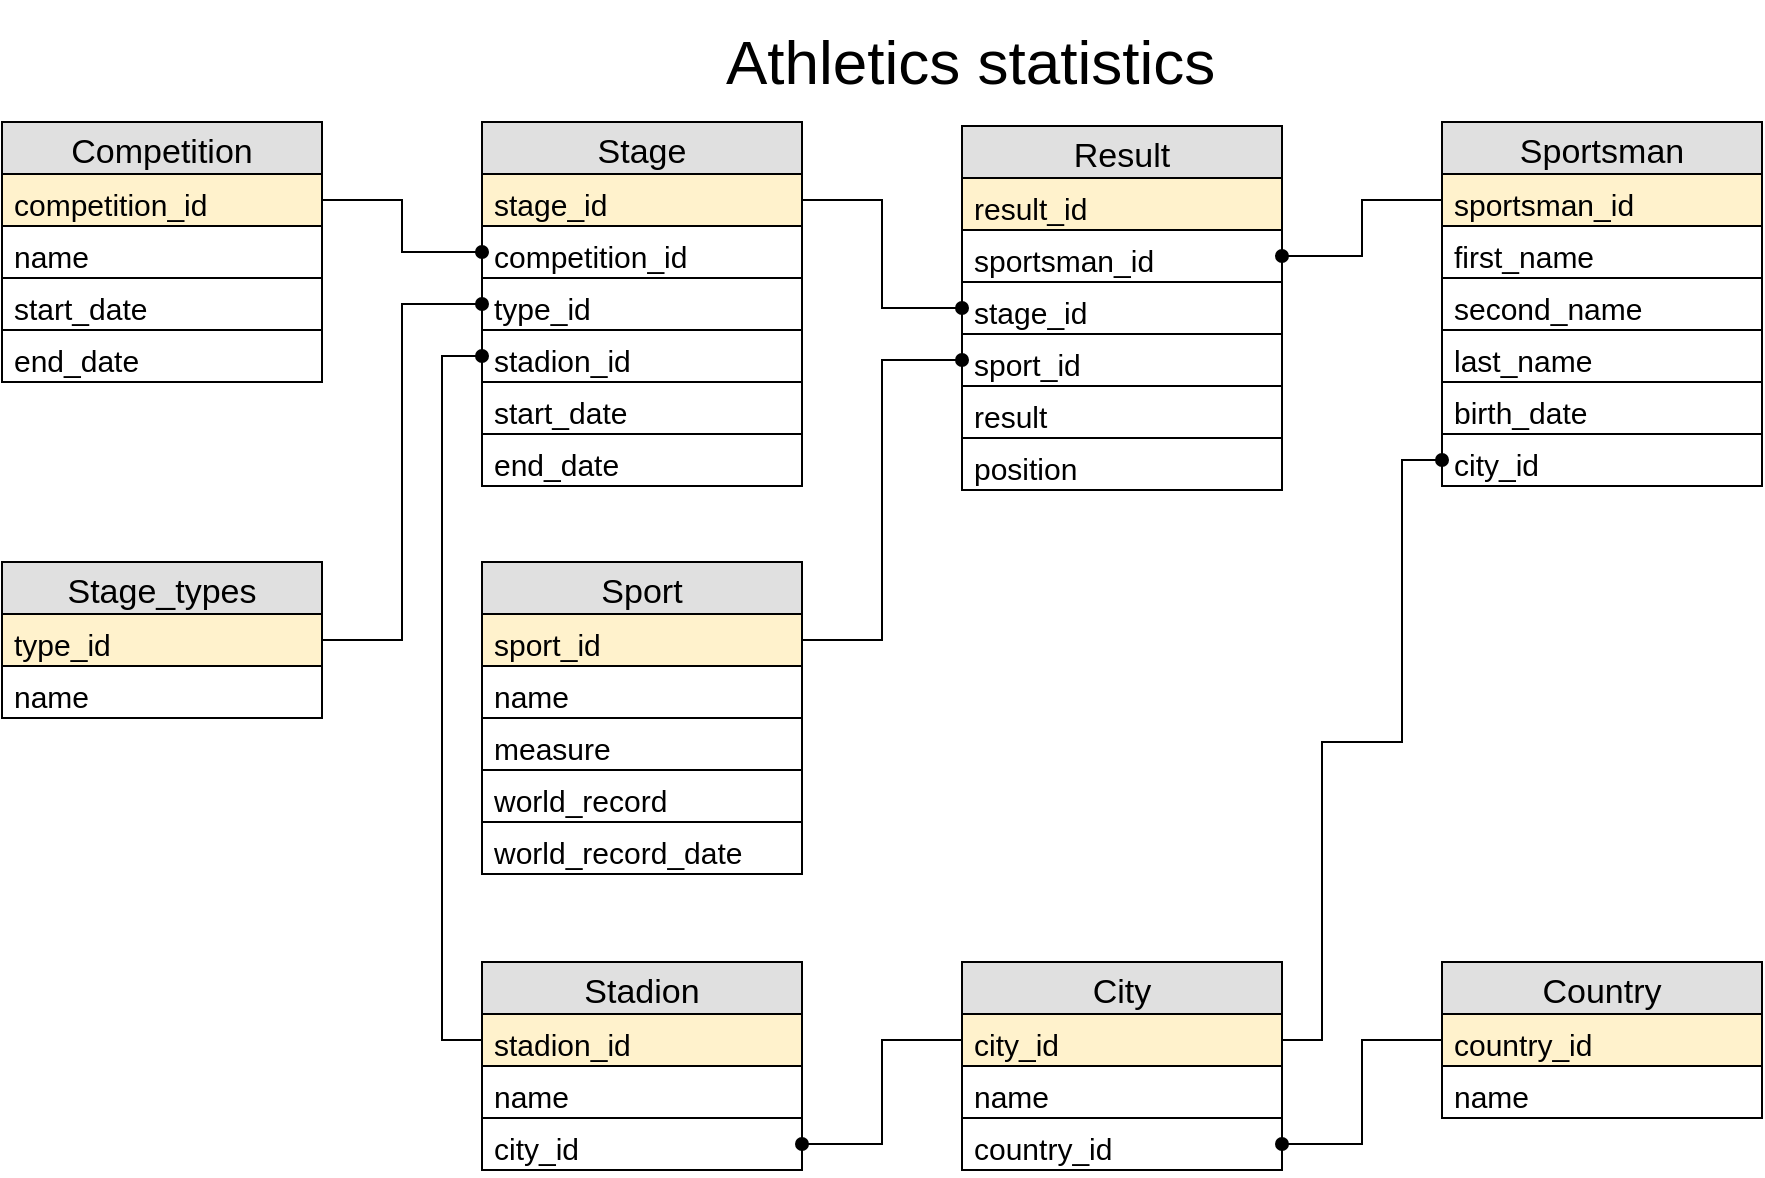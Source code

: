 <mxfile pages="1" version="11.2.9" type="github"><diagram name="Page-1" id="e56a1550-8fbb-45ad-956c-1786394a9013"><mxGraphModel dx="2032" dy="648" grid="1" gridSize="10" guides="1" tooltips="1" connect="1" arrows="1" fold="1" page="1" pageScale="1" pageWidth="1100" pageHeight="850" background="#ffffff" math="0" shadow="0"><root><mxCell id="0"/><mxCell id="1" parent="0"/><mxCell id="RrSWEWeavy6OYrx4xrDz-50" style="edgeStyle=orthogonalEdgeStyle;rounded=0;orthogonalLoop=1;jettySize=auto;html=1;exitX=0;exitY=0.5;exitDx=0;exitDy=0;fontSize=15;endArrow=oval;endFill=1;" parent="1" source="cB-ikfxc_nLtWdnZjJPT-25" edge="1"><mxGeometry relative="1" as="geometry"><mxPoint x="-271" y="159" as="sourcePoint"/></mxGeometry></mxCell><mxCell id="RrSWEWeavy6OYrx4xrDz-54" value="Athletics statistics" style="rounded=0;whiteSpace=wrap;html=1;shadow=0;glass=0;comic=0;strokeColor=#000000;strokeWidth=1;fillColor=none;fontSize=31;opacity=0;align=left;" parent="1" vertex="1"><mxGeometry x="-720" y="20" width="260" height="60" as="geometry"/></mxCell><mxCell id="cB-ikfxc_nLtWdnZjJPT-6" value="Stadion" style="swimlane;fontStyle=0;childLayout=stackLayout;horizontal=1;startSize=26;fillColor=#e0e0e0;horizontalStack=0;resizeParent=1;resizeParentMax=0;resizeLast=0;collapsible=1;marginBottom=0;swimlaneFillColor=#ffffff;align=center;fontSize=17;strokeColor=#000000;" vertex="1" parent="1"><mxGeometry x="-840" y="500" width="160" height="104" as="geometry"/></mxCell><mxCell id="cB-ikfxc_nLtWdnZjJPT-7" value="stadion_id" style="text;strokeColor=#000000;fillColor=#fff2cc;spacingLeft=4;spacingRight=4;overflow=hidden;rotatable=0;points=[[0,0.5],[1,0.5]];portConstraint=eastwest;fontSize=15;" vertex="1" parent="cB-ikfxc_nLtWdnZjJPT-6"><mxGeometry y="26" width="160" height="26" as="geometry"/></mxCell><mxCell id="cB-ikfxc_nLtWdnZjJPT-10" value="name" style="text;strokeColor=#000000;fillColor=none;spacingLeft=4;spacingRight=4;overflow=hidden;rotatable=0;points=[[0,0.5],[1,0.5]];portConstraint=eastwest;fontSize=15;" vertex="1" parent="cB-ikfxc_nLtWdnZjJPT-6"><mxGeometry y="52" width="160" height="26" as="geometry"/></mxCell><mxCell id="cB-ikfxc_nLtWdnZjJPT-11" value="city_id" style="text;strokeColor=#000000;fillColor=none;spacingLeft=4;spacingRight=4;overflow=hidden;rotatable=0;points=[[0,0.5],[1,0.5]];portConstraint=eastwest;fontSize=15;" vertex="1" parent="cB-ikfxc_nLtWdnZjJPT-6"><mxGeometry y="78" width="160" height="26" as="geometry"/></mxCell><mxCell id="cB-ikfxc_nLtWdnZjJPT-12" value="City" style="swimlane;fontStyle=0;childLayout=stackLayout;horizontal=1;startSize=26;fillColor=#e0e0e0;horizontalStack=0;resizeParent=1;resizeParentMax=0;resizeLast=0;collapsible=1;marginBottom=0;swimlaneFillColor=#ffffff;align=center;fontSize=17;strokeColor=#000000;" vertex="1" parent="1"><mxGeometry x="-600" y="500" width="160" height="104" as="geometry"/></mxCell><mxCell id="cB-ikfxc_nLtWdnZjJPT-13" value="city_id" style="text;strokeColor=#000000;fillColor=#fff2cc;spacingLeft=4;spacingRight=4;overflow=hidden;rotatable=0;points=[[0,0.5],[1,0.5]];portConstraint=eastwest;fontSize=15;" vertex="1" parent="cB-ikfxc_nLtWdnZjJPT-12"><mxGeometry y="26" width="160" height="26" as="geometry"/></mxCell><mxCell id="cB-ikfxc_nLtWdnZjJPT-14" value="name" style="text;strokeColor=#000000;fillColor=none;spacingLeft=4;spacingRight=4;overflow=hidden;rotatable=0;points=[[0,0.5],[1,0.5]];portConstraint=eastwest;fontSize=15;" vertex="1" parent="cB-ikfxc_nLtWdnZjJPT-12"><mxGeometry y="52" width="160" height="26" as="geometry"/></mxCell><mxCell id="cB-ikfxc_nLtWdnZjJPT-15" value="country_id" style="text;strokeColor=#000000;fillColor=none;spacingLeft=4;spacingRight=4;overflow=hidden;rotatable=0;points=[[0,0.5],[1,0.5]];portConstraint=eastwest;fontSize=15;" vertex="1" parent="cB-ikfxc_nLtWdnZjJPT-12"><mxGeometry y="78" width="160" height="26" as="geometry"/></mxCell><mxCell id="cB-ikfxc_nLtWdnZjJPT-16" value="Country" style="swimlane;fontStyle=0;childLayout=stackLayout;horizontal=1;startSize=26;fillColor=#e0e0e0;horizontalStack=0;resizeParent=1;resizeParentMax=0;resizeLast=0;collapsible=1;marginBottom=0;swimlaneFillColor=#ffffff;align=center;fontSize=17;strokeColor=#000000;" vertex="1" parent="1"><mxGeometry x="-360" y="500" width="160" height="78" as="geometry"/></mxCell><mxCell id="cB-ikfxc_nLtWdnZjJPT-17" value="country_id" style="text;strokeColor=#000000;fillColor=#fff2cc;spacingLeft=4;spacingRight=4;overflow=hidden;rotatable=0;points=[[0,0.5],[1,0.5]];portConstraint=eastwest;fontSize=15;" vertex="1" parent="cB-ikfxc_nLtWdnZjJPT-16"><mxGeometry y="26" width="160" height="26" as="geometry"/></mxCell><mxCell id="cB-ikfxc_nLtWdnZjJPT-18" value="name" style="text;strokeColor=#000000;fillColor=none;spacingLeft=4;spacingRight=4;overflow=hidden;rotatable=0;points=[[0,0.5],[1,0.5]];portConstraint=eastwest;fontSize=15;" vertex="1" parent="cB-ikfxc_nLtWdnZjJPT-16"><mxGeometry y="52" width="160" height="26" as="geometry"/></mxCell><mxCell id="cB-ikfxc_nLtWdnZjJPT-22" style="edgeStyle=orthogonalEdgeStyle;rounded=0;orthogonalLoop=1;jettySize=auto;html=1;exitX=0;exitY=0.5;exitDx=0;exitDy=0;entryX=1;entryY=0.5;entryDx=0;entryDy=0;fontSize=17;endArrow=oval;endFill=1;" edge="1" parent="1" source="cB-ikfxc_nLtWdnZjJPT-17" target="cB-ikfxc_nLtWdnZjJPT-15"><mxGeometry relative="1" as="geometry"/></mxCell><mxCell id="cB-ikfxc_nLtWdnZjJPT-23" style="edgeStyle=orthogonalEdgeStyle;rounded=0;orthogonalLoop=1;jettySize=auto;html=1;exitX=0;exitY=0.5;exitDx=0;exitDy=0;entryX=1;entryY=0.5;entryDx=0;entryDy=0;endArrow=oval;endFill=1;fontSize=17;" edge="1" parent="1" source="cB-ikfxc_nLtWdnZjJPT-13" target="cB-ikfxc_nLtWdnZjJPT-11"><mxGeometry relative="1" as="geometry"/></mxCell><mxCell id="cB-ikfxc_nLtWdnZjJPT-24" value="Sportsman" style="swimlane;fontStyle=0;childLayout=stackLayout;horizontal=1;startSize=26;fillColor=#e0e0e0;horizontalStack=0;resizeParent=1;resizeParentMax=0;resizeLast=0;collapsible=1;marginBottom=0;swimlaneFillColor=#ffffff;align=center;fontSize=17;strokeColor=#000000;" vertex="1" parent="1"><mxGeometry x="-360" y="80" width="160" height="182" as="geometry"/></mxCell><mxCell id="cB-ikfxc_nLtWdnZjJPT-25" value="sportsman_id" style="text;strokeColor=#000000;fillColor=#fff2cc;spacingLeft=4;spacingRight=4;overflow=hidden;rotatable=0;points=[[0,0.5],[1,0.5]];portConstraint=eastwest;fontSize=15;" vertex="1" parent="cB-ikfxc_nLtWdnZjJPT-24"><mxGeometry y="26" width="160" height="26" as="geometry"/></mxCell><mxCell id="cB-ikfxc_nLtWdnZjJPT-26" value="first_name" style="text;strokeColor=#000000;fillColor=none;spacingLeft=4;spacingRight=4;overflow=hidden;rotatable=0;points=[[0,0.5],[1,0.5]];portConstraint=eastwest;fontSize=15;" vertex="1" parent="cB-ikfxc_nLtWdnZjJPT-24"><mxGeometry y="52" width="160" height="26" as="geometry"/></mxCell><mxCell id="cB-ikfxc_nLtWdnZjJPT-27" value="second_name" style="text;strokeColor=#000000;fillColor=none;spacingLeft=4;spacingRight=4;overflow=hidden;rotatable=0;points=[[0,0.5],[1,0.5]];portConstraint=eastwest;fontSize=15;" vertex="1" parent="cB-ikfxc_nLtWdnZjJPT-24"><mxGeometry y="78" width="160" height="26" as="geometry"/></mxCell><mxCell id="cB-ikfxc_nLtWdnZjJPT-28" value="last_name" style="text;strokeColor=#000000;fillColor=none;spacingLeft=4;spacingRight=4;overflow=hidden;rotatable=0;points=[[0,0.5],[1,0.5]];portConstraint=eastwest;fontSize=15;" vertex="1" parent="cB-ikfxc_nLtWdnZjJPT-24"><mxGeometry y="104" width="160" height="26" as="geometry"/></mxCell><mxCell id="cB-ikfxc_nLtWdnZjJPT-29" value="birth_date" style="text;strokeColor=#000000;fillColor=none;spacingLeft=4;spacingRight=4;overflow=hidden;rotatable=0;points=[[0,0.5],[1,0.5]];portConstraint=eastwest;fontSize=15;" vertex="1" parent="cB-ikfxc_nLtWdnZjJPT-24"><mxGeometry y="130" width="160" height="26" as="geometry"/></mxCell><mxCell id="cB-ikfxc_nLtWdnZjJPT-30" value="city_id" style="text;strokeColor=#000000;fillColor=none;spacingLeft=4;spacingRight=4;overflow=hidden;rotatable=0;points=[[0,0.5],[1,0.5]];portConstraint=eastwest;fontSize=15;" vertex="1" parent="cB-ikfxc_nLtWdnZjJPT-24"><mxGeometry y="156" width="160" height="26" as="geometry"/></mxCell><mxCell id="cB-ikfxc_nLtWdnZjJPT-32" value="Result" style="swimlane;fontStyle=0;childLayout=stackLayout;horizontal=1;startSize=26;fillColor=#e0e0e0;horizontalStack=0;resizeParent=1;resizeParentMax=0;resizeLast=0;collapsible=1;marginBottom=0;swimlaneFillColor=#ffffff;align=center;fontSize=17;strokeColor=#000000;" vertex="1" parent="1"><mxGeometry x="-600" y="82" width="160" height="182" as="geometry"/></mxCell><mxCell id="cB-ikfxc_nLtWdnZjJPT-33" value="result_id" style="text;strokeColor=#000000;fillColor=#fff2cc;spacingLeft=4;spacingRight=4;overflow=hidden;rotatable=0;points=[[0,0.5],[1,0.5]];portConstraint=eastwest;fontSize=15;" vertex="1" parent="cB-ikfxc_nLtWdnZjJPT-32"><mxGeometry y="26" width="160" height="26" as="geometry"/></mxCell><mxCell id="cB-ikfxc_nLtWdnZjJPT-34" value="sportsman_id" style="text;strokeColor=#000000;fillColor=none;spacingLeft=4;spacingRight=4;overflow=hidden;rotatable=0;points=[[0,0.5],[1,0.5]];portConstraint=eastwest;fontSize=15;" vertex="1" parent="cB-ikfxc_nLtWdnZjJPT-32"><mxGeometry y="52" width="160" height="26" as="geometry"/></mxCell><mxCell id="cB-ikfxc_nLtWdnZjJPT-35" value="stage_id" style="text;strokeColor=#000000;fillColor=none;spacingLeft=4;spacingRight=4;overflow=hidden;rotatable=0;points=[[0,0.5],[1,0.5]];portConstraint=eastwest;fontSize=15;" vertex="1" parent="cB-ikfxc_nLtWdnZjJPT-32"><mxGeometry y="78" width="160" height="26" as="geometry"/></mxCell><mxCell id="cB-ikfxc_nLtWdnZjJPT-36" value="sport_id" style="text;strokeColor=#000000;fillColor=none;spacingLeft=4;spacingRight=4;overflow=hidden;rotatable=0;points=[[0,0.5],[1,0.5]];portConstraint=eastwest;fontSize=15;" vertex="1" parent="cB-ikfxc_nLtWdnZjJPT-32"><mxGeometry y="104" width="160" height="26" as="geometry"/></mxCell><mxCell id="cB-ikfxc_nLtWdnZjJPT-37" value="result" style="text;strokeColor=#000000;fillColor=none;spacingLeft=4;spacingRight=4;overflow=hidden;rotatable=0;points=[[0,0.5],[1,0.5]];portConstraint=eastwest;fontSize=15;" vertex="1" parent="cB-ikfxc_nLtWdnZjJPT-32"><mxGeometry y="130" width="160" height="26" as="geometry"/></mxCell><mxCell id="cB-ikfxc_nLtWdnZjJPT-80" value="position" style="text;strokeColor=#000000;fillColor=none;spacingLeft=4;spacingRight=4;overflow=hidden;rotatable=0;points=[[0,0.5],[1,0.5]];portConstraint=eastwest;fontSize=15;" vertex="1" parent="cB-ikfxc_nLtWdnZjJPT-32"><mxGeometry y="156" width="160" height="26" as="geometry"/></mxCell><mxCell id="cB-ikfxc_nLtWdnZjJPT-40" style="edgeStyle=orthogonalEdgeStyle;rounded=0;orthogonalLoop=1;jettySize=auto;html=1;exitX=0;exitY=0.5;exitDx=0;exitDy=0;entryX=1;entryY=0.5;entryDx=0;entryDy=0;endArrow=oval;endFill=1;fontSize=17;" edge="1" parent="1" source="cB-ikfxc_nLtWdnZjJPT-25" target="cB-ikfxc_nLtWdnZjJPT-34"><mxGeometry relative="1" as="geometry"/></mxCell><mxCell id="cB-ikfxc_nLtWdnZjJPT-41" value="Competition" style="swimlane;fontStyle=0;childLayout=stackLayout;horizontal=1;startSize=26;fillColor=#e0e0e0;horizontalStack=0;resizeParent=1;resizeParentMax=0;resizeLast=0;collapsible=1;marginBottom=0;swimlaneFillColor=#ffffff;align=center;fontSize=17;strokeColor=#000000;" vertex="1" parent="1"><mxGeometry x="-1080" y="80" width="160" height="130" as="geometry"/></mxCell><mxCell id="cB-ikfxc_nLtWdnZjJPT-42" value="competition_id" style="text;strokeColor=#000000;fillColor=#fff2cc;spacingLeft=4;spacingRight=4;overflow=hidden;rotatable=0;points=[[0,0.5],[1,0.5]];portConstraint=eastwest;fontSize=15;" vertex="1" parent="cB-ikfxc_nLtWdnZjJPT-41"><mxGeometry y="26" width="160" height="26" as="geometry"/></mxCell><mxCell id="cB-ikfxc_nLtWdnZjJPT-43" value="name" style="text;strokeColor=#000000;fillColor=none;spacingLeft=4;spacingRight=4;overflow=hidden;rotatable=0;points=[[0,0.5],[1,0.5]];portConstraint=eastwest;fontSize=15;" vertex="1" parent="cB-ikfxc_nLtWdnZjJPT-41"><mxGeometry y="52" width="160" height="26" as="geometry"/></mxCell><mxCell id="cB-ikfxc_nLtWdnZjJPT-44" value="start_date" style="text;strokeColor=#000000;fillColor=none;spacingLeft=4;spacingRight=4;overflow=hidden;rotatable=0;points=[[0,0.5],[1,0.5]];portConstraint=eastwest;fontSize=15;" vertex="1" parent="cB-ikfxc_nLtWdnZjJPT-41"><mxGeometry y="78" width="160" height="26" as="geometry"/></mxCell><mxCell id="cB-ikfxc_nLtWdnZjJPT-45" value="end_date" style="text;strokeColor=#000000;fillColor=none;spacingLeft=4;spacingRight=4;overflow=hidden;rotatable=0;points=[[0,0.5],[1,0.5]];portConstraint=eastwest;fontSize=15;" vertex="1" parent="cB-ikfxc_nLtWdnZjJPT-41"><mxGeometry y="104" width="160" height="26" as="geometry"/></mxCell><mxCell id="cB-ikfxc_nLtWdnZjJPT-51" value="Stage" style="swimlane;fontStyle=0;childLayout=stackLayout;horizontal=1;startSize=26;fillColor=#e0e0e0;horizontalStack=0;resizeParent=1;resizeParentMax=0;resizeLast=0;collapsible=1;marginBottom=0;swimlaneFillColor=#ffffff;align=center;fontSize=17;strokeColor=#000000;" vertex="1" parent="1"><mxGeometry x="-840" y="80" width="160" height="182" as="geometry"/></mxCell><mxCell id="cB-ikfxc_nLtWdnZjJPT-52" value="stage_id" style="text;strokeColor=#000000;fillColor=#fff2cc;spacingLeft=4;spacingRight=4;overflow=hidden;rotatable=0;points=[[0,0.5],[1,0.5]];portConstraint=eastwest;fontSize=15;" vertex="1" parent="cB-ikfxc_nLtWdnZjJPT-51"><mxGeometry y="26" width="160" height="26" as="geometry"/></mxCell><mxCell id="cB-ikfxc_nLtWdnZjJPT-67" value="competition_id" style="text;strokeColor=#000000;fillColor=none;spacingLeft=4;spacingRight=4;overflow=hidden;rotatable=0;points=[[0,0.5],[1,0.5]];portConstraint=eastwest;fontSize=15;" vertex="1" parent="cB-ikfxc_nLtWdnZjJPT-51"><mxGeometry y="52" width="160" height="26" as="geometry"/></mxCell><mxCell id="cB-ikfxc_nLtWdnZjJPT-53" value="type_id" style="text;strokeColor=#000000;fillColor=none;spacingLeft=4;spacingRight=4;overflow=hidden;rotatable=0;points=[[0,0.5],[1,0.5]];portConstraint=eastwest;fontSize=15;" vertex="1" parent="cB-ikfxc_nLtWdnZjJPT-51"><mxGeometry y="78" width="160" height="26" as="geometry"/></mxCell><mxCell id="cB-ikfxc_nLtWdnZjJPT-56" value="stadion_id" style="text;strokeColor=#000000;fillColor=none;spacingLeft=4;spacingRight=4;overflow=hidden;rotatable=0;points=[[0,0.5],[1,0.5]];portConstraint=eastwest;fontSize=15;" vertex="1" parent="cB-ikfxc_nLtWdnZjJPT-51"><mxGeometry y="104" width="160" height="26" as="geometry"/></mxCell><mxCell id="cB-ikfxc_nLtWdnZjJPT-54" value="start_date" style="text;strokeColor=#000000;fillColor=none;spacingLeft=4;spacingRight=4;overflow=hidden;rotatable=0;points=[[0,0.5],[1,0.5]];portConstraint=eastwest;fontSize=15;" vertex="1" parent="cB-ikfxc_nLtWdnZjJPT-51"><mxGeometry y="130" width="160" height="26" as="geometry"/></mxCell><mxCell id="cB-ikfxc_nLtWdnZjJPT-55" value="end_date" style="text;strokeColor=#000000;fillColor=none;spacingLeft=4;spacingRight=4;overflow=hidden;rotatable=0;points=[[0,0.5],[1,0.5]];portConstraint=eastwest;fontSize=15;" vertex="1" parent="cB-ikfxc_nLtWdnZjJPT-51"><mxGeometry y="156" width="160" height="26" as="geometry"/></mxCell><mxCell id="cB-ikfxc_nLtWdnZjJPT-58" style="edgeStyle=orthogonalEdgeStyle;rounded=0;orthogonalLoop=1;jettySize=auto;html=1;exitX=1;exitY=0.5;exitDx=0;exitDy=0;entryX=0;entryY=0.5;entryDx=0;entryDy=0;endArrow=oval;endFill=1;fontSize=17;" edge="1" parent="1" source="cB-ikfxc_nLtWdnZjJPT-52" target="cB-ikfxc_nLtWdnZjJPT-35"><mxGeometry relative="1" as="geometry"/></mxCell><mxCell id="cB-ikfxc_nLtWdnZjJPT-59" style="edgeStyle=orthogonalEdgeStyle;rounded=0;orthogonalLoop=1;jettySize=auto;html=1;exitX=1;exitY=0.5;exitDx=0;exitDy=0;entryX=0;entryY=0.5;entryDx=0;entryDy=0;endArrow=oval;endFill=1;fontSize=17;" edge="1" parent="1" source="cB-ikfxc_nLtWdnZjJPT-61" target="cB-ikfxc_nLtWdnZjJPT-36"><mxGeometry relative="1" as="geometry"><mxPoint x="-591" y="316" as="sourcePoint"/></mxGeometry></mxCell><mxCell id="cB-ikfxc_nLtWdnZjJPT-60" value="Sport" style="swimlane;fontStyle=0;childLayout=stackLayout;horizontal=1;startSize=26;fillColor=#e0e0e0;horizontalStack=0;resizeParent=1;resizeParentMax=0;resizeLast=0;collapsible=1;marginBottom=0;swimlaneFillColor=#ffffff;align=center;fontSize=17;strokeColor=#000000;" vertex="1" parent="1"><mxGeometry x="-840" y="300" width="160" height="156" as="geometry"/></mxCell><mxCell id="cB-ikfxc_nLtWdnZjJPT-61" value="sport_id" style="text;strokeColor=#000000;fillColor=#fff2cc;spacingLeft=4;spacingRight=4;overflow=hidden;rotatable=0;points=[[0,0.5],[1,0.5]];portConstraint=eastwest;fontSize=15;" vertex="1" parent="cB-ikfxc_nLtWdnZjJPT-60"><mxGeometry y="26" width="160" height="26" as="geometry"/></mxCell><mxCell id="cB-ikfxc_nLtWdnZjJPT-62" value="name" style="text;strokeColor=#000000;fillColor=none;spacingLeft=4;spacingRight=4;overflow=hidden;rotatable=0;points=[[0,0.5],[1,0.5]];portConstraint=eastwest;fontSize=15;" vertex="1" parent="cB-ikfxc_nLtWdnZjJPT-60"><mxGeometry y="52" width="160" height="26" as="geometry"/></mxCell><mxCell id="cB-ikfxc_nLtWdnZjJPT-63" value="measure" style="text;strokeColor=#000000;fillColor=none;spacingLeft=4;spacingRight=4;overflow=hidden;rotatable=0;points=[[0,0.5],[1,0.5]];portConstraint=eastwest;fontSize=15;" vertex="1" parent="cB-ikfxc_nLtWdnZjJPT-60"><mxGeometry y="78" width="160" height="26" as="geometry"/></mxCell><mxCell id="cB-ikfxc_nLtWdnZjJPT-64" value="world_record" style="text;strokeColor=#000000;fillColor=none;spacingLeft=4;spacingRight=4;overflow=hidden;rotatable=0;points=[[0,0.5],[1,0.5]];portConstraint=eastwest;fontSize=15;" vertex="1" parent="cB-ikfxc_nLtWdnZjJPT-60"><mxGeometry y="104" width="160" height="26" as="geometry"/></mxCell><mxCell id="cB-ikfxc_nLtWdnZjJPT-65" value="world_record_date" style="text;strokeColor=#000000;fillColor=none;spacingLeft=4;spacingRight=4;overflow=hidden;rotatable=0;points=[[0,0.5],[1,0.5]];portConstraint=eastwest;fontSize=15;" vertex="1" parent="cB-ikfxc_nLtWdnZjJPT-60"><mxGeometry y="130" width="160" height="26" as="geometry"/></mxCell><mxCell id="cB-ikfxc_nLtWdnZjJPT-68" style="edgeStyle=orthogonalEdgeStyle;rounded=0;orthogonalLoop=1;jettySize=auto;html=1;exitX=1;exitY=0.5;exitDx=0;exitDy=0;entryX=0;entryY=0.5;entryDx=0;entryDy=0;endArrow=oval;endFill=1;fontSize=17;" edge="1" parent="1" source="cB-ikfxc_nLtWdnZjJPT-42" target="cB-ikfxc_nLtWdnZjJPT-67"><mxGeometry relative="1" as="geometry"/></mxCell><mxCell id="cB-ikfxc_nLtWdnZjJPT-69" style="edgeStyle=orthogonalEdgeStyle;rounded=0;orthogonalLoop=1;jettySize=auto;html=1;exitX=0;exitY=0.5;exitDx=0;exitDy=0;entryX=0;entryY=0.5;entryDx=0;entryDy=0;endArrow=oval;endFill=1;fontSize=17;" edge="1" parent="1" source="cB-ikfxc_nLtWdnZjJPT-7" target="cB-ikfxc_nLtWdnZjJPT-56"><mxGeometry relative="1" as="geometry"/></mxCell><mxCell id="cB-ikfxc_nLtWdnZjJPT-71" style="edgeStyle=orthogonalEdgeStyle;rounded=0;orthogonalLoop=1;jettySize=auto;html=1;exitX=1;exitY=0.5;exitDx=0;exitDy=0;entryX=0;entryY=0.5;entryDx=0;entryDy=0;endArrow=oval;endFill=1;fontSize=17;" edge="1" parent="1" source="cB-ikfxc_nLtWdnZjJPT-13" target="cB-ikfxc_nLtWdnZjJPT-30"><mxGeometry relative="1" as="geometry"><Array as="points"><mxPoint x="-420" y="539"/><mxPoint x="-420" y="390"/><mxPoint x="-380" y="390"/><mxPoint x="-380" y="249"/></Array></mxGeometry></mxCell><mxCell id="cB-ikfxc_nLtWdnZjJPT-73" value="Stage_types" style="swimlane;fontStyle=0;childLayout=stackLayout;horizontal=1;startSize=26;fillColor=#e0e0e0;horizontalStack=0;resizeParent=1;resizeParentMax=0;resizeLast=0;collapsible=1;marginBottom=0;swimlaneFillColor=#ffffff;align=center;fontSize=17;strokeColor=#000000;" vertex="1" parent="1"><mxGeometry x="-1080" y="300" width="160" height="78" as="geometry"/></mxCell><mxCell id="cB-ikfxc_nLtWdnZjJPT-74" value="type_id" style="text;strokeColor=#000000;fillColor=#fff2cc;spacingLeft=4;spacingRight=4;overflow=hidden;rotatable=0;points=[[0,0.5],[1,0.5]];portConstraint=eastwest;fontSize=15;" vertex="1" parent="cB-ikfxc_nLtWdnZjJPT-73"><mxGeometry y="26" width="160" height="26" as="geometry"/></mxCell><mxCell id="cB-ikfxc_nLtWdnZjJPT-75" value="name" style="text;strokeColor=#000000;fillColor=none;spacingLeft=4;spacingRight=4;overflow=hidden;rotatable=0;points=[[0,0.5],[1,0.5]];portConstraint=eastwest;fontSize=15;" vertex="1" parent="cB-ikfxc_nLtWdnZjJPT-73"><mxGeometry y="52" width="160" height="26" as="geometry"/></mxCell><mxCell id="cB-ikfxc_nLtWdnZjJPT-79" style="edgeStyle=orthogonalEdgeStyle;rounded=0;orthogonalLoop=1;jettySize=auto;html=1;exitX=1;exitY=0.5;exitDx=0;exitDy=0;entryX=0;entryY=0.5;entryDx=0;entryDy=0;endArrow=oval;endFill=1;fontSize=17;" edge="1" parent="1" source="cB-ikfxc_nLtWdnZjJPT-74" target="cB-ikfxc_nLtWdnZjJPT-53"><mxGeometry relative="1" as="geometry"/></mxCell></root></mxGraphModel></diagram></mxfile>